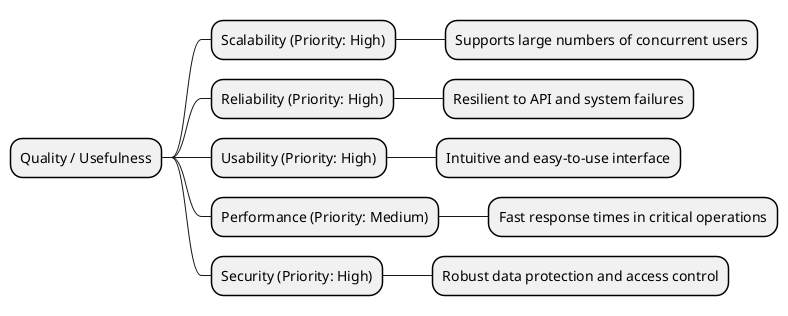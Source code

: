 @startmindmap
skinparam mindmapStyle strict
skinparam NodeFontSize 14
skinparam NodeColor #E0E0E0
skinparam NodeBorderColor #000000

* Quality / Usefulness
** Scalability (Priority: High)
*** Supports large numbers of concurrent users
** Reliability (Priority: High)
*** Resilient to API and system failures
** Usability (Priority: High)
*** Intuitive and easy-to-use interface
** Performance (Priority: Medium)
*** Fast response times in critical operations
** Security (Priority: High)
*** Robust data protection and access control
@endmindmap
